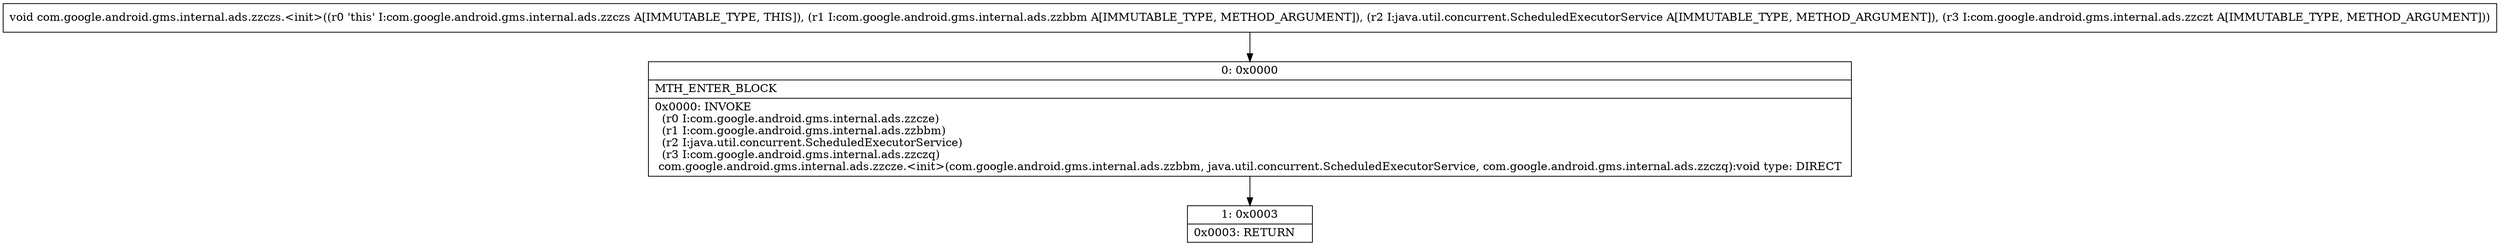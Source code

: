 digraph "CFG forcom.google.android.gms.internal.ads.zzczs.\<init\>(Lcom\/google\/android\/gms\/internal\/ads\/zzbbm;Ljava\/util\/concurrent\/ScheduledExecutorService;Lcom\/google\/android\/gms\/internal\/ads\/zzczt;)V" {
Node_0 [shape=record,label="{0\:\ 0x0000|MTH_ENTER_BLOCK\l|0x0000: INVOKE  \l  (r0 I:com.google.android.gms.internal.ads.zzcze)\l  (r1 I:com.google.android.gms.internal.ads.zzbbm)\l  (r2 I:java.util.concurrent.ScheduledExecutorService)\l  (r3 I:com.google.android.gms.internal.ads.zzczq)\l com.google.android.gms.internal.ads.zzcze.\<init\>(com.google.android.gms.internal.ads.zzbbm, java.util.concurrent.ScheduledExecutorService, com.google.android.gms.internal.ads.zzczq):void type: DIRECT \l}"];
Node_1 [shape=record,label="{1\:\ 0x0003|0x0003: RETURN   \l}"];
MethodNode[shape=record,label="{void com.google.android.gms.internal.ads.zzczs.\<init\>((r0 'this' I:com.google.android.gms.internal.ads.zzczs A[IMMUTABLE_TYPE, THIS]), (r1 I:com.google.android.gms.internal.ads.zzbbm A[IMMUTABLE_TYPE, METHOD_ARGUMENT]), (r2 I:java.util.concurrent.ScheduledExecutorService A[IMMUTABLE_TYPE, METHOD_ARGUMENT]), (r3 I:com.google.android.gms.internal.ads.zzczt A[IMMUTABLE_TYPE, METHOD_ARGUMENT])) }"];
MethodNode -> Node_0;
Node_0 -> Node_1;
}

